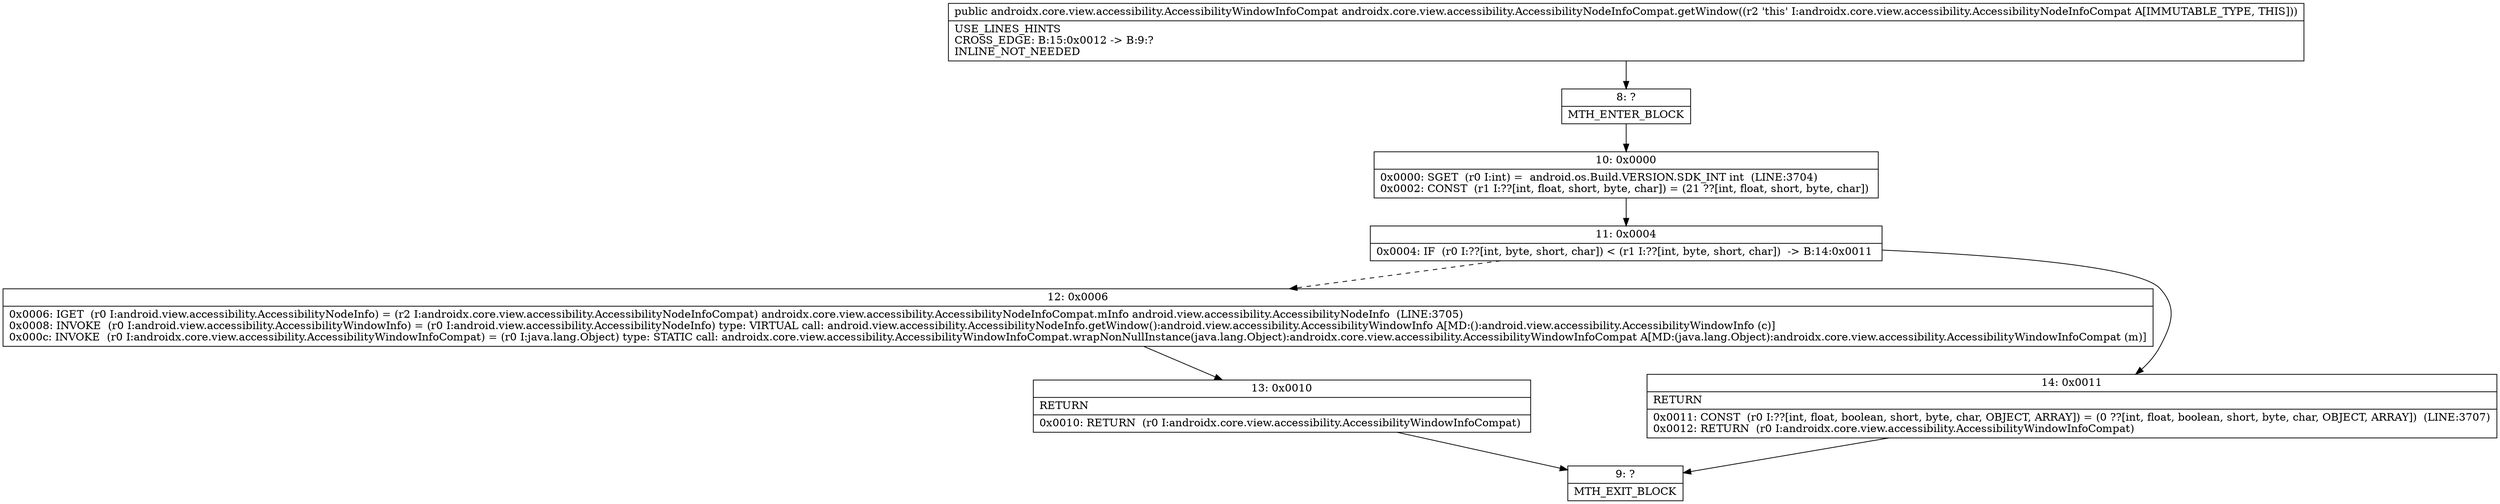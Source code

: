 digraph "CFG forandroidx.core.view.accessibility.AccessibilityNodeInfoCompat.getWindow()Landroidx\/core\/view\/accessibility\/AccessibilityWindowInfoCompat;" {
Node_8 [shape=record,label="{8\:\ ?|MTH_ENTER_BLOCK\l}"];
Node_10 [shape=record,label="{10\:\ 0x0000|0x0000: SGET  (r0 I:int) =  android.os.Build.VERSION.SDK_INT int  (LINE:3704)\l0x0002: CONST  (r1 I:??[int, float, short, byte, char]) = (21 ??[int, float, short, byte, char]) \l}"];
Node_11 [shape=record,label="{11\:\ 0x0004|0x0004: IF  (r0 I:??[int, byte, short, char]) \< (r1 I:??[int, byte, short, char])  \-\> B:14:0x0011 \l}"];
Node_12 [shape=record,label="{12\:\ 0x0006|0x0006: IGET  (r0 I:android.view.accessibility.AccessibilityNodeInfo) = (r2 I:androidx.core.view.accessibility.AccessibilityNodeInfoCompat) androidx.core.view.accessibility.AccessibilityNodeInfoCompat.mInfo android.view.accessibility.AccessibilityNodeInfo  (LINE:3705)\l0x0008: INVOKE  (r0 I:android.view.accessibility.AccessibilityWindowInfo) = (r0 I:android.view.accessibility.AccessibilityNodeInfo) type: VIRTUAL call: android.view.accessibility.AccessibilityNodeInfo.getWindow():android.view.accessibility.AccessibilityWindowInfo A[MD:():android.view.accessibility.AccessibilityWindowInfo (c)]\l0x000c: INVOKE  (r0 I:androidx.core.view.accessibility.AccessibilityWindowInfoCompat) = (r0 I:java.lang.Object) type: STATIC call: androidx.core.view.accessibility.AccessibilityWindowInfoCompat.wrapNonNullInstance(java.lang.Object):androidx.core.view.accessibility.AccessibilityWindowInfoCompat A[MD:(java.lang.Object):androidx.core.view.accessibility.AccessibilityWindowInfoCompat (m)]\l}"];
Node_13 [shape=record,label="{13\:\ 0x0010|RETURN\l|0x0010: RETURN  (r0 I:androidx.core.view.accessibility.AccessibilityWindowInfoCompat) \l}"];
Node_9 [shape=record,label="{9\:\ ?|MTH_EXIT_BLOCK\l}"];
Node_14 [shape=record,label="{14\:\ 0x0011|RETURN\l|0x0011: CONST  (r0 I:??[int, float, boolean, short, byte, char, OBJECT, ARRAY]) = (0 ??[int, float, boolean, short, byte, char, OBJECT, ARRAY])  (LINE:3707)\l0x0012: RETURN  (r0 I:androidx.core.view.accessibility.AccessibilityWindowInfoCompat) \l}"];
MethodNode[shape=record,label="{public androidx.core.view.accessibility.AccessibilityWindowInfoCompat androidx.core.view.accessibility.AccessibilityNodeInfoCompat.getWindow((r2 'this' I:androidx.core.view.accessibility.AccessibilityNodeInfoCompat A[IMMUTABLE_TYPE, THIS]))  | USE_LINES_HINTS\lCROSS_EDGE: B:15:0x0012 \-\> B:9:?\lINLINE_NOT_NEEDED\l}"];
MethodNode -> Node_8;Node_8 -> Node_10;
Node_10 -> Node_11;
Node_11 -> Node_12[style=dashed];
Node_11 -> Node_14;
Node_12 -> Node_13;
Node_13 -> Node_9;
Node_14 -> Node_9;
}

